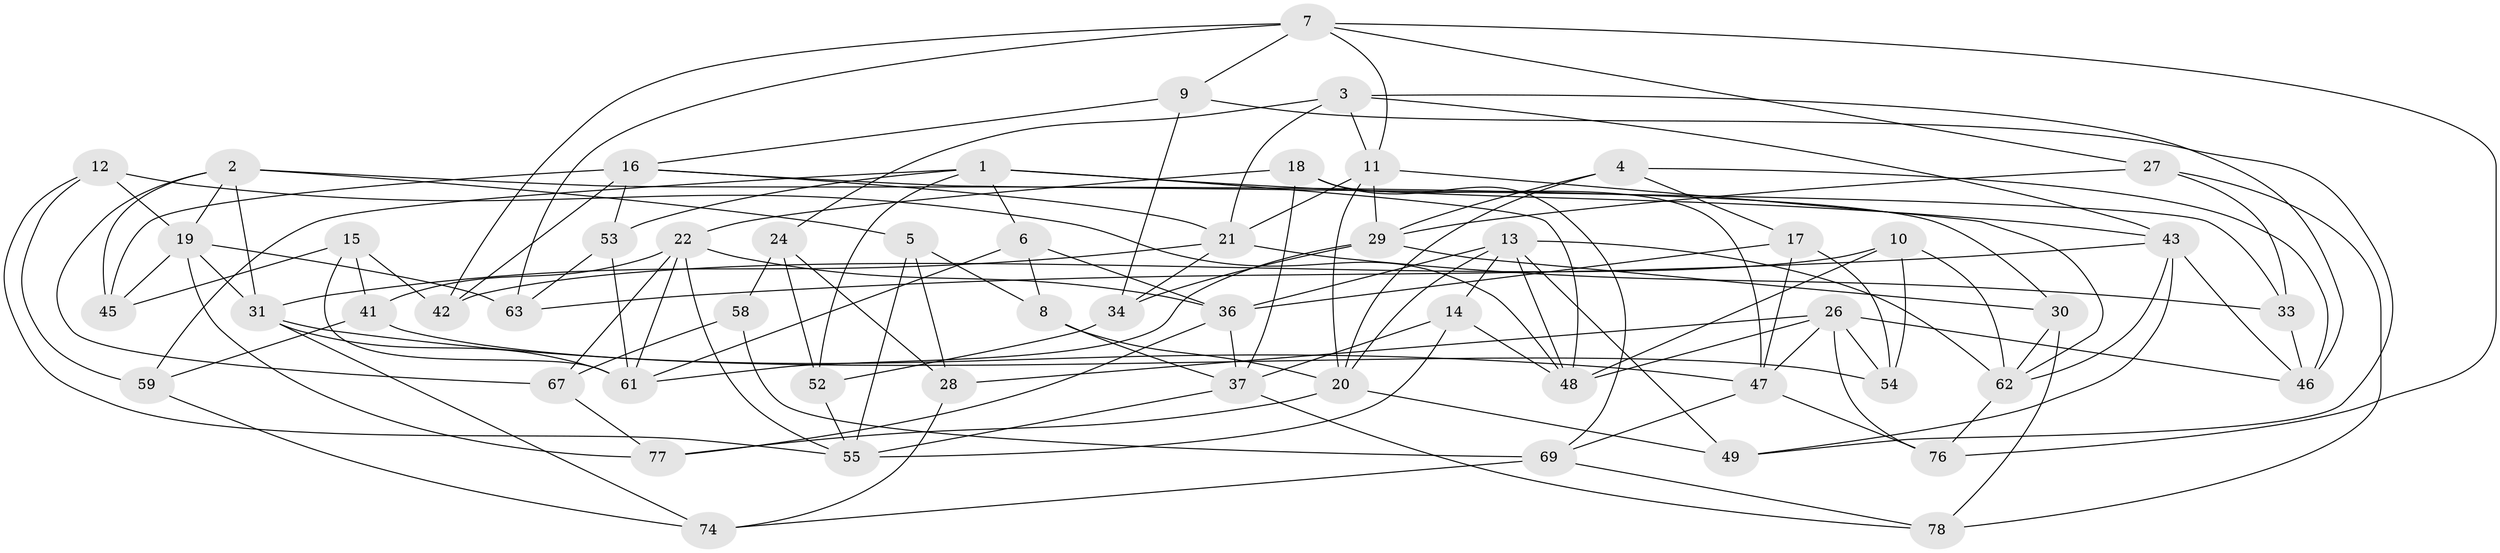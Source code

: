 // original degree distribution, {4: 1.0}
// Generated by graph-tools (version 1.1) at 2025/11/02/27/25 16:11:46]
// undirected, 56 vertices, 134 edges
graph export_dot {
graph [start="1"]
  node [color=gray90,style=filled];
  1 [super="+68"];
  2 [super="+25"];
  3 [super="+57"];
  4;
  5;
  6;
  7 [super="+23"];
  8;
  9;
  10;
  11 [super="+65"];
  12;
  13 [super="+35"];
  14;
  15;
  16 [super="+56"];
  17;
  18;
  19 [super="+66"];
  20 [super="+39"];
  21 [super="+50"];
  22 [super="+44"];
  24;
  26 [super="+40"];
  27;
  28;
  29 [super="+38"];
  30;
  31 [super="+32"];
  33;
  34;
  36 [super="+60"];
  37 [super="+70"];
  41;
  42;
  43 [super="+80"];
  45;
  46 [super="+51"];
  47 [super="+64"];
  48 [super="+73"];
  49;
  52;
  53;
  54;
  55 [super="+71"];
  58;
  59;
  61 [super="+75"];
  62 [super="+72"];
  63;
  67;
  69 [super="+79"];
  74;
  76;
  77;
  78;
  1 -- 6;
  1 -- 53;
  1 -- 43;
  1 -- 48;
  1 -- 59;
  1 -- 52;
  2 -- 30;
  2 -- 67;
  2 -- 45;
  2 -- 5;
  2 -- 31;
  2 -- 19;
  3 -- 21;
  3 -- 43;
  3 -- 24;
  3 -- 11;
  3 -- 46 [weight=2];
  4 -- 17;
  4 -- 29;
  4 -- 20;
  4 -- 46;
  5 -- 28;
  5 -- 8;
  5 -- 55;
  6 -- 8;
  6 -- 61;
  6 -- 36;
  7 -- 76;
  7 -- 27;
  7 -- 11;
  7 -- 9;
  7 -- 42;
  7 -- 63;
  8 -- 20;
  8 -- 37;
  9 -- 49;
  9 -- 34;
  9 -- 16;
  10 -- 48;
  10 -- 42;
  10 -- 54;
  10 -- 62;
  11 -- 20;
  11 -- 29;
  11 -- 21;
  11 -- 62;
  12 -- 19;
  12 -- 55;
  12 -- 59;
  12 -- 48;
  13 -- 48;
  13 -- 14;
  13 -- 36;
  13 -- 49;
  13 -- 20;
  13 -- 62;
  14 -- 55;
  14 -- 37;
  14 -- 48;
  15 -- 45;
  15 -- 42;
  15 -- 41;
  15 -- 61;
  16 -- 42;
  16 -- 45;
  16 -- 21;
  16 -- 53;
  16 -- 33;
  17 -- 47;
  17 -- 54;
  17 -- 36;
  18 -- 37;
  18 -- 22;
  18 -- 47;
  18 -- 69;
  19 -- 63;
  19 -- 77;
  19 -- 45;
  19 -- 31;
  20 -- 49;
  20 -- 77;
  21 -- 34;
  21 -- 33;
  21 -- 31;
  22 -- 41;
  22 -- 67;
  22 -- 36;
  22 -- 61;
  22 -- 55;
  24 -- 28;
  24 -- 58;
  24 -- 52;
  26 -- 28;
  26 -- 76;
  26 -- 47;
  26 -- 48;
  26 -- 54;
  26 -- 46;
  27 -- 78;
  27 -- 33;
  27 -- 29;
  28 -- 74;
  29 -- 30;
  29 -- 61;
  29 -- 34;
  30 -- 78;
  30 -- 62;
  31 -- 74;
  31 -- 47;
  31 -- 61;
  33 -- 46;
  34 -- 52;
  36 -- 77;
  36 -- 37;
  37 -- 55;
  37 -- 78;
  41 -- 59;
  41 -- 54;
  43 -- 62;
  43 -- 49;
  43 -- 46;
  43 -- 63;
  47 -- 76;
  47 -- 69;
  52 -- 55;
  53 -- 61;
  53 -- 63;
  58 -- 67;
  58 -- 69 [weight=2];
  59 -- 74;
  62 -- 76;
  67 -- 77;
  69 -- 74;
  69 -- 78;
}

